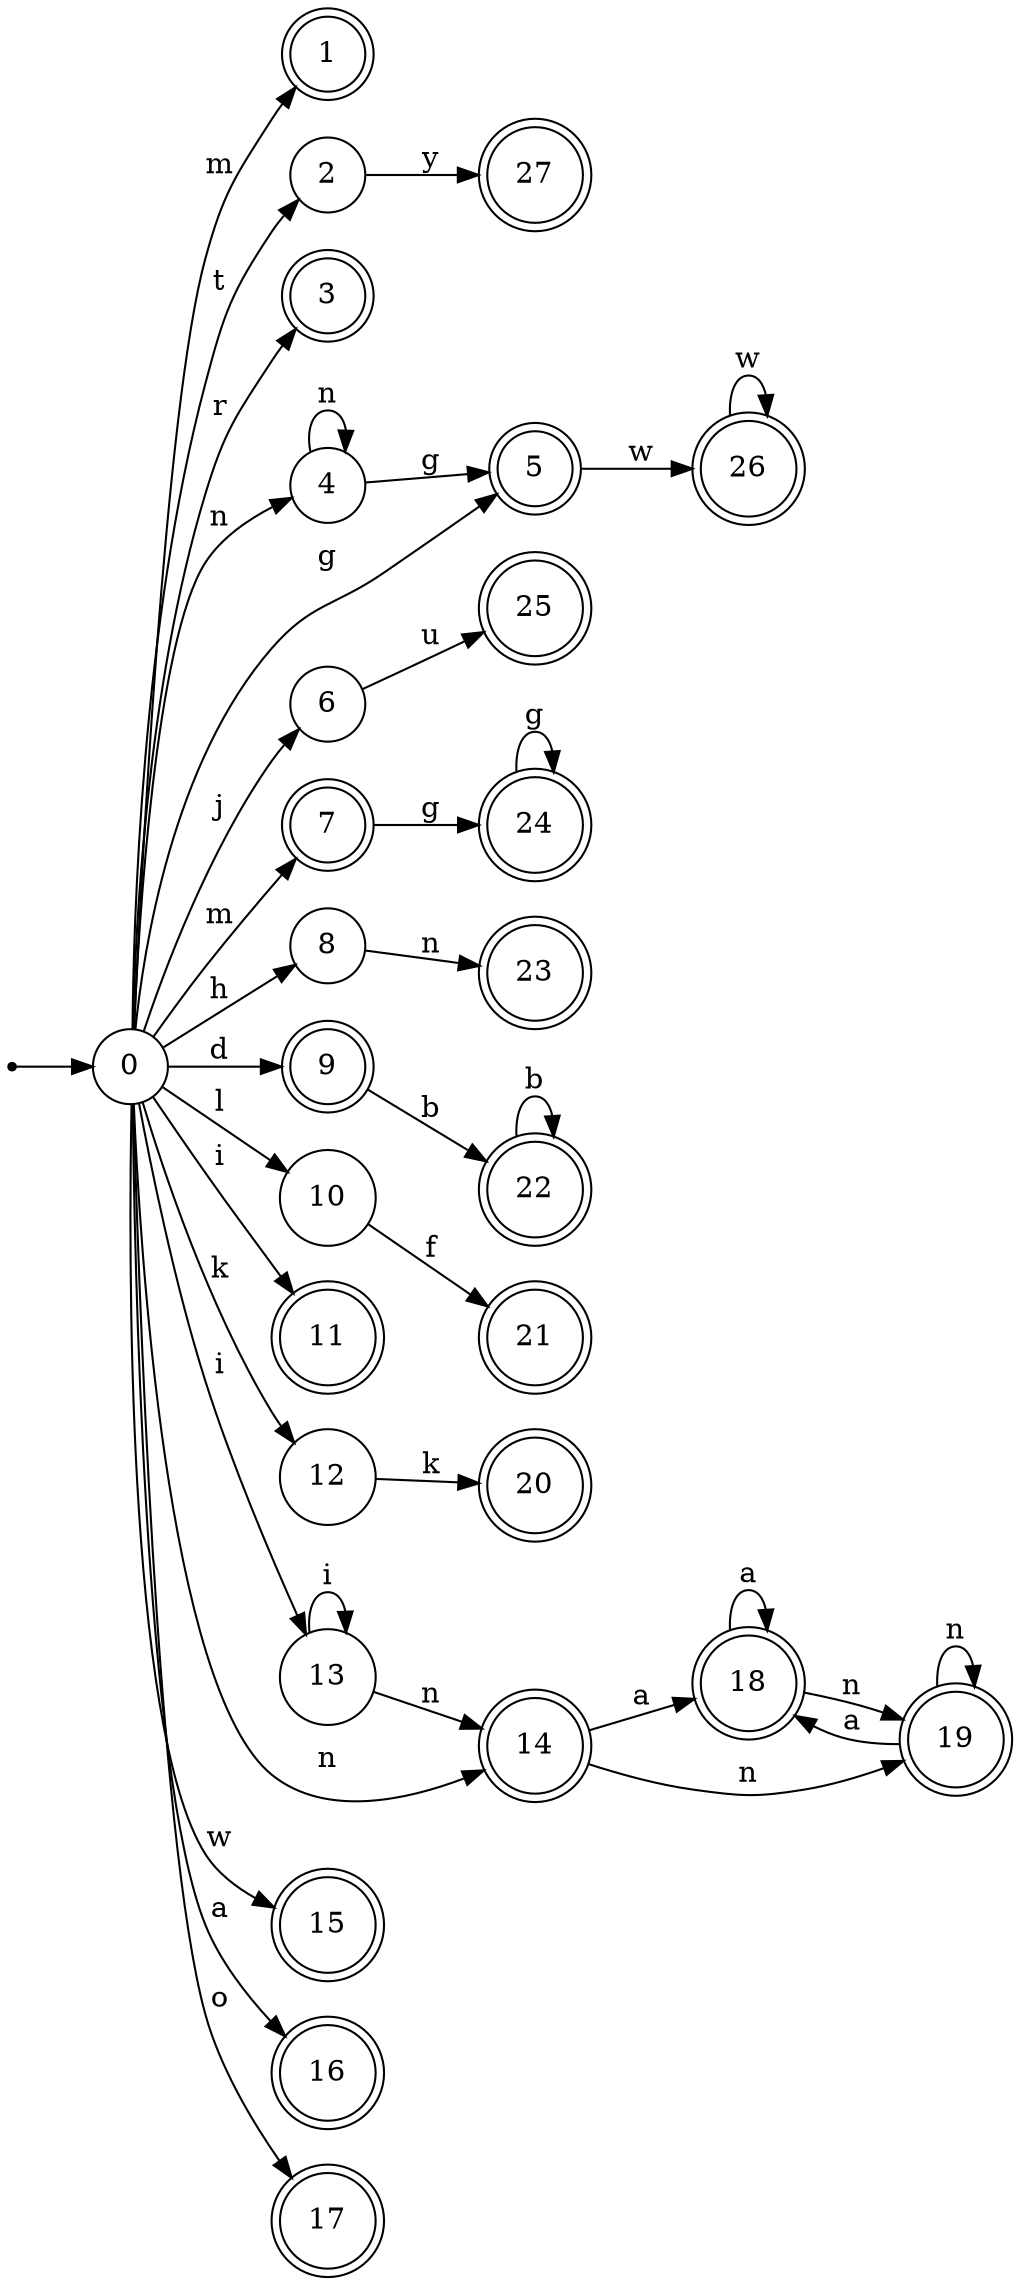 digraph finite_state_machine {
rankdir=LR;
size="20,20";
node [shape = point]; "dummy0"
node [shape = circle]; "0";
"dummy0" -> "0";
node [shape = doublecircle]; "1";node [shape = circle]; "2";
node [shape = doublecircle]; "3";node [shape = circle]; "4";
node [shape = doublecircle]; "5";node [shape = circle]; "6";
node [shape = doublecircle]; "7";node [shape = circle]; "8";
node [shape = doublecircle]; "9";node [shape = circle]; "10";
node [shape = doublecircle]; "11";node [shape = circle]; "12";
node [shape = circle]; "13";
node [shape = doublecircle]; "14";node [shape = doublecircle]; "15";node [shape = doublecircle]; "16";node [shape = doublecircle]; "17";node [shape = doublecircle]; "18";node [shape = doublecircle]; "19";node [shape = doublecircle]; "20";node [shape = doublecircle]; "21";node [shape = doublecircle]; "22";node [shape = doublecircle]; "23";node [shape = doublecircle]; "24";node [shape = doublecircle]; "25";node [shape = doublecircle]; "26";node [shape = doublecircle]; "27";"0" -> "1" [label = "m"];
 "0" -> "7" [label = "m"];
 "0" -> "2" [label = "t"];
 "0" -> "3" [label = "r"];
 "0" -> "4" [label = "n"];
 "0" -> "14" [label = "n"];
 "0" -> "5" [label = "g"];
 "0" -> "6" [label = "j"];
 "0" -> "8" [label = "h"];
 "0" -> "9" [label = "d"];
 "0" -> "10" [label = "l"];
 "0" -> "11" [label = "i"];
 "0" -> "13" [label = "i"];
 "0" -> "12" [label = "k"];
 "0" -> "15" [label = "w"];
 "0" -> "16" [label = "a"];
 "0" -> "17" [label = "o"];
 "14" -> "18" [label = "a"];
 "14" -> "19" [label = "n"];
 "19" -> "19" [label = "n"];
 "19" -> "18" [label = "a"];
 "18" -> "18" [label = "a"];
 "18" -> "19" [label = "n"];
 "13" -> "13" [label = "i"];
 "13" -> "14" [label = "n"];
 "12" -> "20" [label = "k"];
 "10" -> "21" [label = "f"];
 "9" -> "22" [label = "b"];
 "22" -> "22" [label = "b"];
 "8" -> "23" [label = "n"];
 "7" -> "24" [label = "g"];
 "24" -> "24" [label = "g"];
 "6" -> "25" [label = "u"];
 "5" -> "26" [label = "w"];
 "26" -> "26" [label = "w"];
 "4" -> "4" [label = "n"];
 "4" -> "5" [label = "g"];
 "2" -> "27" [label = "y"];
 }
